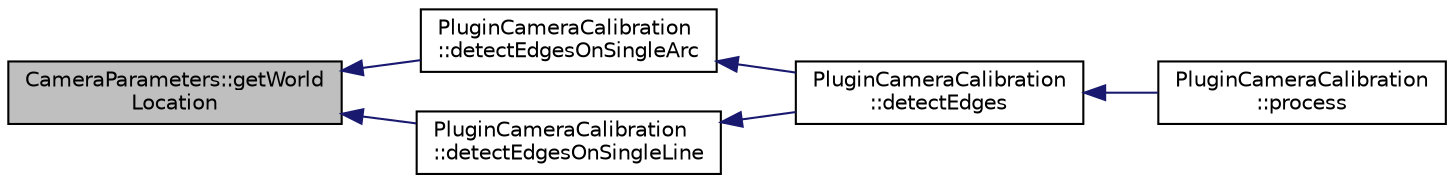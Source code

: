 digraph "CameraParameters::getWorldLocation"
{
 // INTERACTIVE_SVG=YES
  edge [fontname="Helvetica",fontsize="10",labelfontname="Helvetica",labelfontsize="10"];
  node [fontname="Helvetica",fontsize="10",shape=record];
  rankdir="LR";
  Node1 [label="CameraParameters::getWorld\lLocation",height=0.2,width=0.4,color="black", fillcolor="grey75", style="filled", fontcolor="black"];
  Node1 -> Node2 [dir="back",color="midnightblue",fontsize="10",style="solid",fontname="Helvetica"];
  Node2 [label="PluginCameraCalibration\l::detectEdgesOnSingleArc",height=0.2,width=0.4,color="black", fillcolor="white", style="filled",URL="$d7/de5/class_plugin_camera_calibration.html#afbac6cc3f5801adbe2edc77d6e1da204"];
  Node2 -> Node3 [dir="back",color="midnightblue",fontsize="10",style="solid",fontname="Helvetica"];
  Node3 [label="PluginCameraCalibration\l::detectEdges",height=0.2,width=0.4,color="black", fillcolor="white", style="filled",URL="$d7/de5/class_plugin_camera_calibration.html#ad1b96969290257b3b52107f15bcd9ad7"];
  Node3 -> Node4 [dir="back",color="midnightblue",fontsize="10",style="solid",fontname="Helvetica"];
  Node4 [label="PluginCameraCalibration\l::process",height=0.2,width=0.4,color="black", fillcolor="white", style="filled",URL="$d7/de5/class_plugin_camera_calibration.html#a23662c330318774c564d6ff792aa07b1"];
  Node1 -> Node5 [dir="back",color="midnightblue",fontsize="10",style="solid",fontname="Helvetica"];
  Node5 [label="PluginCameraCalibration\l::detectEdgesOnSingleLine",height=0.2,width=0.4,color="black", fillcolor="white", style="filled",URL="$d7/de5/class_plugin_camera_calibration.html#addebc26a36e8bace70b4fc29c3f1849b"];
  Node5 -> Node3 [dir="back",color="midnightblue",fontsize="10",style="solid",fontname="Helvetica"];
}
